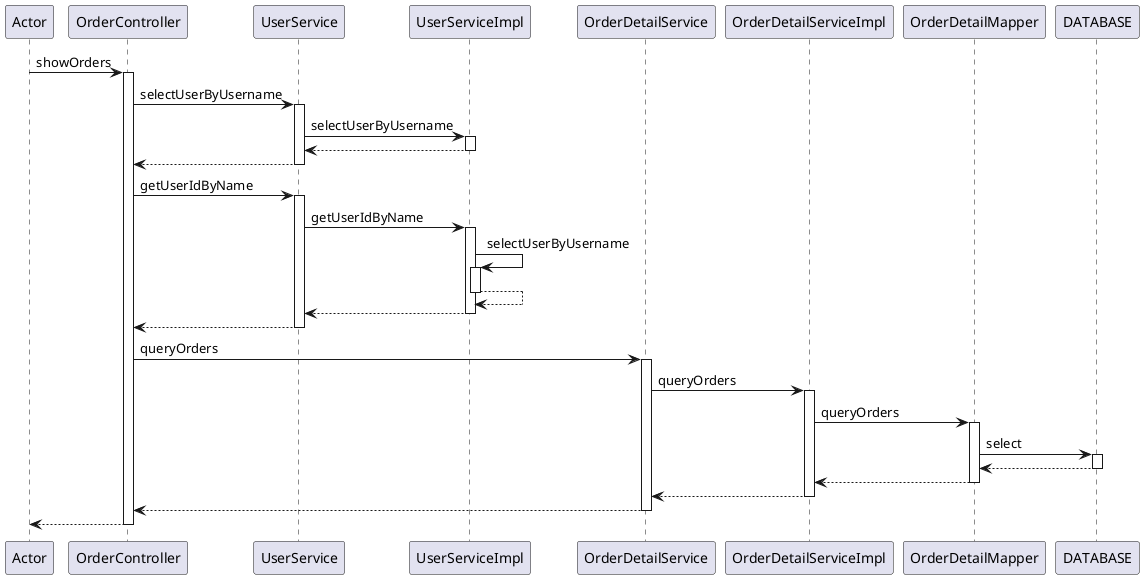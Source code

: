 @startuml
participant Actor
Actor -> OrderController : showOrders
activate OrderController
OrderController -> UserService : selectUserByUsername
activate UserService
UserService -> UserServiceImpl : selectUserByUsername
activate UserServiceImpl
UserServiceImpl --> UserService
deactivate UserServiceImpl
UserService --> OrderController
deactivate UserService
OrderController -> UserService : getUserIdByName
activate UserService
UserService -> UserServiceImpl : getUserIdByName
activate UserServiceImpl
UserServiceImpl -> UserServiceImpl : selectUserByUsername
activate UserServiceImpl
UserServiceImpl --> UserServiceImpl
deactivate UserServiceImpl
UserServiceImpl --> UserService
deactivate UserServiceImpl
UserService --> OrderController
deactivate UserService
OrderController -> OrderDetailService : queryOrders
activate OrderDetailService
OrderDetailService -> OrderDetailServiceImpl : queryOrders
activate OrderDetailServiceImpl

OrderDetailServiceImpl -> OrderDetailMapper : queryOrders
activate OrderDetailMapper
OrderDetailMapper -> DATABASE : select
activate DATABASE
DATABASE --> OrderDetailMapper
deactivate DATABASE
OrderDetailMapper --> OrderDetailServiceImpl
deactivate OrderDetailMapper
OrderDetailServiceImpl --> OrderDetailService
deactivate OrderDetailServiceImpl
OrderDetailService --> OrderController
deactivate OrderDetailService
return
@enduml